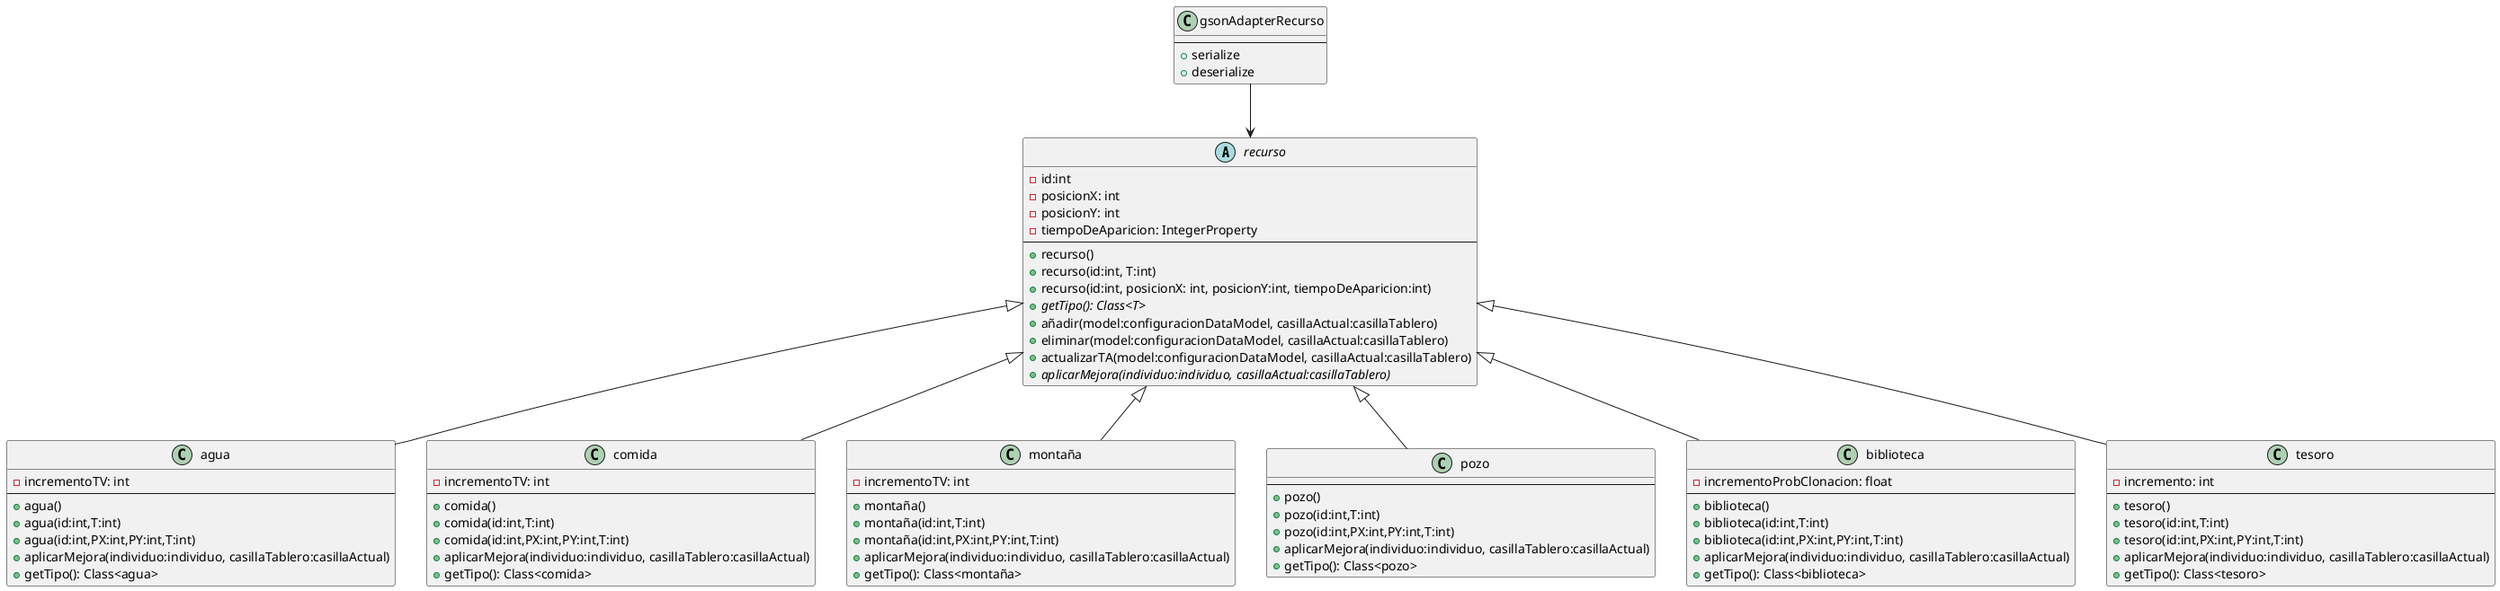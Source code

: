 @startuml
'https://plantuml.com/use-case-diagram

abstract class recurso{
    - id:int
    - posicionX: int
    - posicionY: int
    - tiempoDeAparicion: IntegerProperty
    --
    + recurso()
    + recurso(id:int, T:int)
    + recurso(id:int, posicionX: int, posicionY:int, tiempoDeAparicion:int)
    + {abstract} getTipo(): Class<T>
    + añadir(model:configuracionDataModel, casillaActual:casillaTablero)
    + eliminar(model:configuracionDataModel, casillaActual:casillaTablero)
    + actualizarTA(model:configuracionDataModel, casillaActual:casillaTablero)
    + {abstract} aplicarMejora(individuo:individuo, casillaActual:casillaTablero)
    }
class agua extends recurso{
    - incrementoTV: int
    --
    + agua()
    + agua(id:int,T:int)
    + agua(id:int,PX:int,PY:int,T:int)
    + aplicarMejora(individuo:individuo, casillaTablero:casillaActual)
    + getTipo(): Class<agua>
    }
class comida extends recurso{
    - incrementoTV: int
    --
    + comida()
    + comida(id:int,T:int)
    + comida(id:int,PX:int,PY:int,T:int)
    + aplicarMejora(individuo:individuo, casillaTablero:casillaActual)
    + getTipo(): Class<comida>
    }
class montaña extends recurso{
    - incrementoTV: int
    --
    + montaña()
    + montaña(id:int,T:int)
    + montaña(id:int,PX:int,PY:int,T:int)
    + aplicarMejora(individuo:individuo, casillaTablero:casillaActual)
    + getTipo(): Class<montaña>
    }
class pozo extends recurso{
    --
    + pozo()
    + pozo(id:int,T:int)
    + pozo(id:int,PX:int,PY:int,T:int)
    + aplicarMejora(individuo:individuo, casillaTablero:casillaActual)
    + getTipo(): Class<pozo>
    }
class biblioteca extends recurso{
    - incrementoProbClonacion: float
    --
    + biblioteca()
    + biblioteca(id:int,T:int)
    + biblioteca(id:int,PX:int,PY:int,T:int)
    + aplicarMejora(individuo:individuo, casillaTablero:casillaActual)
    + getTipo(): Class<biblioteca>
    }
class tesoro extends recurso{
    - incremento: int
    --
    + tesoro()
    + tesoro(id:int,T:int)
    + tesoro(id:int,PX:int,PY:int,T:int)
    + aplicarMejora(individuo:individuo, casillaTablero:casillaActual)
    + getTipo(): Class<tesoro>
    }
class gsonAdapterRecurso{
    --
    +serialize
    +deserialize
}
gsonAdapterRecurso-->recurso
@enduml